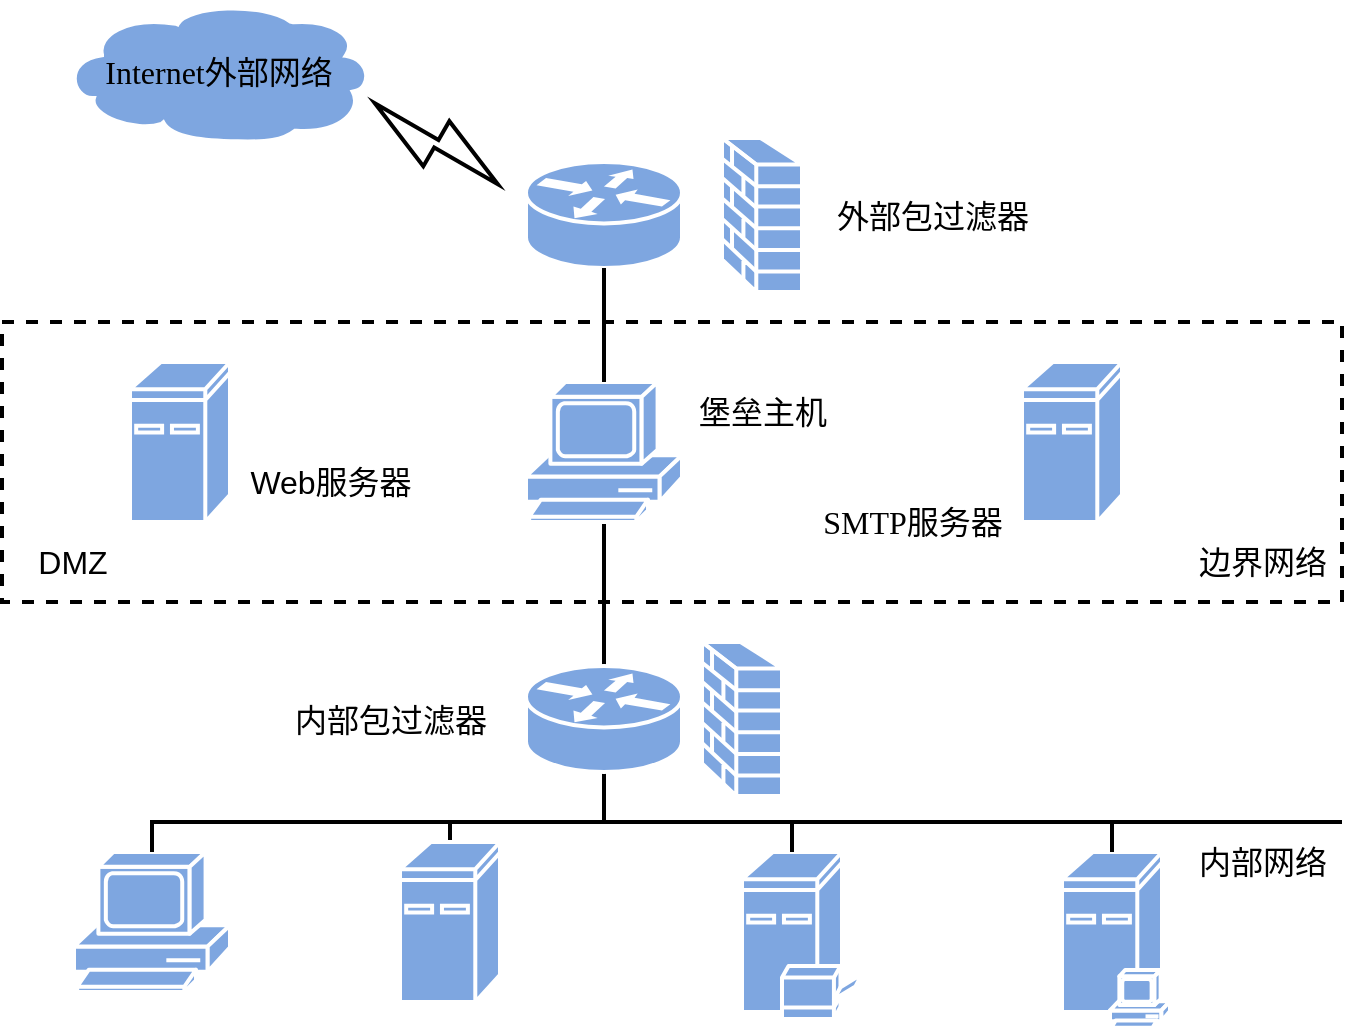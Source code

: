 <mxfile version="18.0.2" type="github">
  <diagram id="nHBJcKgBxQZSZA_yJ_oJ" name="第 1 页">
    <mxGraphModel dx="786" dy="789" grid="1" gridSize="10" guides="1" tooltips="1" connect="1" arrows="1" fold="1" page="1" pageScale="1" pageWidth="827" pageHeight="1169" math="0" shadow="0">
      <root>
        <mxCell id="0" />
        <mxCell id="1" parent="0" />
        <mxCell id="ek3MGB_Vx_ngcHtbuuWx-22" value="" style="rounded=0;whiteSpace=wrap;html=1;dashed=1;strokeWidth=2;fillColor=none;perimeterSpacing=0;" parent="1" vertex="1">
          <mxGeometry x="50" y="360" width="670" height="140" as="geometry" />
        </mxCell>
        <mxCell id="ek3MGB_Vx_ngcHtbuuWx-1" value="" style="shape=mxgraph.cisco.routers.router;sketch=0;html=1;pointerEvents=1;dashed=0;fillColor=#7EA6E0;strokeColor=#ffffff;strokeWidth=2;verticalLabelPosition=bottom;verticalAlign=top;align=center;outlineConnect=0;" parent="1" vertex="1">
          <mxGeometry x="312" y="280" width="78" height="53" as="geometry" />
        </mxCell>
        <mxCell id="ek3MGB_Vx_ngcHtbuuWx-3" value="" style="shape=mxgraph.cisco.security.firewall;sketch=0;html=1;pointerEvents=1;dashed=0;fillColor=#7EA6E0;strokeColor=#ffffff;strokeWidth=2;verticalLabelPosition=bottom;verticalAlign=top;align=center;outlineConnect=0;direction=east;flipH=1;" parent="1" vertex="1">
          <mxGeometry x="410" y="268" width="40" height="77" as="geometry" />
        </mxCell>
        <mxCell id="ek3MGB_Vx_ngcHtbuuWx-4" value="" style="shape=mxgraph.cisco.storage.cloud;sketch=0;html=1;pointerEvents=1;dashed=0;fillColor=#7EA6E0;strokeColor=#ffffff;strokeWidth=2;verticalLabelPosition=bottom;verticalAlign=top;align=center;outlineConnect=0;" parent="1" vertex="1">
          <mxGeometry x="80" y="200" width="155.08" height="70" as="geometry" />
        </mxCell>
        <mxCell id="ek3MGB_Vx_ngcHtbuuWx-5" value="" style="shape=mxgraph.cisco.computers_and_peripherals.ibm_mini_as400;sketch=0;html=1;pointerEvents=1;dashed=0;fillColor=#7EA6E0;strokeColor=#ffffff;strokeWidth=2;verticalLabelPosition=bottom;verticalAlign=top;align=center;outlineConnect=0;" parent="1" vertex="1">
          <mxGeometry x="114" y="380" width="50" height="80" as="geometry" />
        </mxCell>
        <mxCell id="ek3MGB_Vx_ngcHtbuuWx-7" value="" style="shape=mxgraph.cisco.computers_and_peripherals.ibm_mini_as400;sketch=0;html=1;pointerEvents=1;dashed=0;fillColor=#7EA6E0;strokeColor=#ffffff;strokeWidth=2;verticalLabelPosition=bottom;verticalAlign=top;align=center;outlineConnect=0;" parent="1" vertex="1">
          <mxGeometry x="560" y="380" width="50" height="80" as="geometry" />
        </mxCell>
        <mxCell id="ek3MGB_Vx_ngcHtbuuWx-10" value="" style="shape=mxgraph.cisco.computers_and_peripherals.ibm_mini_as400;sketch=0;html=1;pointerEvents=1;dashed=0;fillColor=#7EA6E0;strokeColor=#ffffff;strokeWidth=2;verticalLabelPosition=bottom;verticalAlign=top;align=center;outlineConnect=0;" parent="1" vertex="1">
          <mxGeometry x="420" y="625" width="50" height="80" as="geometry" />
        </mxCell>
        <mxCell id="ek3MGB_Vx_ngcHtbuuWx-26" value="" style="edgeStyle=orthogonalEdgeStyle;rounded=0;orthogonalLoop=1;jettySize=auto;html=1;strokeWidth=2;endArrow=none;endFill=0;" parent="1" source="ek3MGB_Vx_ngcHtbuuWx-12" target="ek3MGB_Vx_ngcHtbuuWx-17" edge="1">
          <mxGeometry relative="1" as="geometry" />
        </mxCell>
        <mxCell id="ek3MGB_Vx_ngcHtbuuWx-12" value="" style="shape=mxgraph.cisco.computers_and_peripherals.pc;sketch=0;html=1;pointerEvents=1;dashed=0;fillColor=#7EA6E0;strokeColor=#ffffff;strokeWidth=2;verticalLabelPosition=bottom;verticalAlign=top;align=center;outlineConnect=0;" parent="1" vertex="1">
          <mxGeometry x="312" y="390" width="78" height="70" as="geometry" />
        </mxCell>
        <mxCell id="ek3MGB_Vx_ngcHtbuuWx-13" value="" style="shape=mxgraph.cisco.computers_and_peripherals.pc;sketch=0;html=1;pointerEvents=1;dashed=0;fillColor=#7EA6E0;strokeColor=#ffffff;strokeWidth=2;verticalLabelPosition=bottom;verticalAlign=top;align=center;outlineConnect=0;" parent="1" vertex="1">
          <mxGeometry x="86" y="625" width="78" height="70" as="geometry" />
        </mxCell>
        <mxCell id="ek3MGB_Vx_ngcHtbuuWx-15" value="" style="shape=mxgraph.cisco.computers_and_peripherals.ibm_mini_as400;sketch=0;html=1;pointerEvents=1;dashed=0;fillColor=#7EA6E0;strokeColor=#ffffff;strokeWidth=2;verticalLabelPosition=bottom;verticalAlign=top;align=center;outlineConnect=0;" parent="1" vertex="1">
          <mxGeometry x="580" y="625" width="50" height="80" as="geometry" />
        </mxCell>
        <mxCell id="ek3MGB_Vx_ngcHtbuuWx-14" value="" style="shape=mxgraph.cisco.computers_and_peripherals.pc;sketch=0;html=1;pointerEvents=1;dashed=0;fillColor=#7EA6E0;strokeColor=#ffffff;strokeWidth=2;verticalLabelPosition=bottom;verticalAlign=top;align=center;outlineConnect=0;" parent="1" vertex="1">
          <mxGeometry x="604" y="684" width="30" height="30" as="geometry" />
        </mxCell>
        <mxCell id="ek3MGB_Vx_ngcHtbuuWx-27" style="edgeStyle=orthogonalEdgeStyle;rounded=0;orthogonalLoop=1;jettySize=auto;html=1;endArrow=none;endFill=0;strokeWidth=2;" parent="1" source="ek3MGB_Vx_ngcHtbuuWx-17" target="ek3MGB_Vx_ngcHtbuuWx-20" edge="1">
          <mxGeometry relative="1" as="geometry">
            <Array as="points">
              <mxPoint x="351" y="610" />
              <mxPoint x="274" y="610" />
            </Array>
          </mxGeometry>
        </mxCell>
        <mxCell id="ek3MGB_Vx_ngcHtbuuWx-28" style="edgeStyle=orthogonalEdgeStyle;rounded=0;orthogonalLoop=1;jettySize=auto;html=1;endArrow=none;endFill=0;strokeWidth=2;" parent="1" source="ek3MGB_Vx_ngcHtbuuWx-17" target="ek3MGB_Vx_ngcHtbuuWx-10" edge="1">
          <mxGeometry relative="1" as="geometry">
            <Array as="points">
              <mxPoint x="351" y="610" />
              <mxPoint x="445" y="610" />
            </Array>
          </mxGeometry>
        </mxCell>
        <mxCell id="ek3MGB_Vx_ngcHtbuuWx-29" style="edgeStyle=orthogonalEdgeStyle;rounded=0;orthogonalLoop=1;jettySize=auto;html=1;endArrow=none;endFill=0;strokeWidth=2;entryX=0.5;entryY=0;entryDx=0;entryDy=0;entryPerimeter=0;" parent="1" source="ek3MGB_Vx_ngcHtbuuWx-17" target="ek3MGB_Vx_ngcHtbuuWx-15" edge="1">
          <mxGeometry relative="1" as="geometry">
            <Array as="points">
              <mxPoint x="351" y="610" />
              <mxPoint x="605" y="610" />
            </Array>
          </mxGeometry>
        </mxCell>
        <mxCell id="ek3MGB_Vx_ngcHtbuuWx-30" style="edgeStyle=orthogonalEdgeStyle;rounded=0;orthogonalLoop=1;jettySize=auto;html=1;entryX=0.5;entryY=0;entryDx=0;entryDy=0;entryPerimeter=0;endArrow=none;endFill=0;strokeWidth=2;" parent="1" source="ek3MGB_Vx_ngcHtbuuWx-17" target="ek3MGB_Vx_ngcHtbuuWx-13" edge="1">
          <mxGeometry relative="1" as="geometry">
            <Array as="points">
              <mxPoint x="351" y="610" />
              <mxPoint x="125" y="610" />
            </Array>
          </mxGeometry>
        </mxCell>
        <mxCell id="ek3MGB_Vx_ngcHtbuuWx-41" style="edgeStyle=orthogonalEdgeStyle;rounded=0;orthogonalLoop=1;jettySize=auto;html=1;fontFamily=Georgia;fontSize=16;endArrow=none;endFill=0;strokeWidth=2;" parent="1" source="ek3MGB_Vx_ngcHtbuuWx-17" edge="1">
          <mxGeometry relative="1" as="geometry">
            <mxPoint x="710" y="610" as="targetPoint" />
            <Array as="points">
              <mxPoint x="351" y="610" />
              <mxPoint x="720" y="610" />
            </Array>
          </mxGeometry>
        </mxCell>
        <mxCell id="ek3MGB_Vx_ngcHtbuuWx-17" value="" style="shape=mxgraph.cisco.routers.router;sketch=0;html=1;pointerEvents=1;dashed=0;fillColor=#7EA6E0;strokeColor=#ffffff;strokeWidth=2;verticalLabelPosition=bottom;verticalAlign=top;align=center;outlineConnect=0;" parent="1" vertex="1">
          <mxGeometry x="312" y="532" width="78" height="53" as="geometry" />
        </mxCell>
        <mxCell id="ek3MGB_Vx_ngcHtbuuWx-18" value="" style="shape=mxgraph.cisco.security.firewall;sketch=0;html=1;pointerEvents=1;dashed=0;fillColor=#7EA6E0;strokeColor=#ffffff;strokeWidth=2;verticalLabelPosition=bottom;verticalAlign=top;align=center;outlineConnect=0;direction=east;flipH=1;" parent="1" vertex="1">
          <mxGeometry x="400" y="520" width="40" height="77" as="geometry" />
        </mxCell>
        <mxCell id="ek3MGB_Vx_ngcHtbuuWx-19" value="" style="shape=mxgraph.cisco.computers_and_peripherals.printer;sketch=0;html=1;pointerEvents=1;dashed=0;fillColor=#7EA6E0;strokeColor=#ffffff;strokeWidth=2;verticalLabelPosition=bottom;verticalAlign=top;align=center;outlineConnect=0;" parent="1" vertex="1">
          <mxGeometry x="440" y="682" width="40" height="26.5" as="geometry" />
        </mxCell>
        <mxCell id="ek3MGB_Vx_ngcHtbuuWx-20" value="" style="shape=mxgraph.cisco.computers_and_peripherals.ibm_mini_as400;sketch=0;html=1;pointerEvents=1;dashed=0;fillColor=#7EA6E0;strokeColor=#ffffff;strokeWidth=2;verticalLabelPosition=bottom;verticalAlign=top;align=center;outlineConnect=0;" parent="1" vertex="1">
          <mxGeometry x="249" y="620" width="50" height="80" as="geometry" />
        </mxCell>
        <mxCell id="ek3MGB_Vx_ngcHtbuuWx-24" value="" style="endArrow=none;html=1;rounded=0;entryX=0.5;entryY=1;entryDx=0;entryDy=0;entryPerimeter=0;strokeWidth=2;" parent="1" source="ek3MGB_Vx_ngcHtbuuWx-12" target="ek3MGB_Vx_ngcHtbuuWx-1" edge="1">
          <mxGeometry width="50" height="50" relative="1" as="geometry">
            <mxPoint x="380" y="570" as="sourcePoint" />
            <mxPoint x="430" y="520" as="targetPoint" />
          </mxGeometry>
        </mxCell>
        <mxCell id="ek3MGB_Vx_ngcHtbuuWx-33" value="DMZ" style="text;html=1;align=center;verticalAlign=middle;resizable=0;points=[];autosize=1;strokeColor=none;fillColor=none;fontSize=16;" parent="1" vertex="1">
          <mxGeometry x="60" y="470" width="50" height="20" as="geometry" />
        </mxCell>
        <mxCell id="ek3MGB_Vx_ngcHtbuuWx-34" value="Web服务器" style="text;html=1;align=center;verticalAlign=middle;resizable=0;points=[];autosize=1;strokeColor=none;fillColor=none;fontSize=16;" parent="1" vertex="1">
          <mxGeometry x="164" y="430" width="100" height="20" as="geometry" />
        </mxCell>
        <mxCell id="ek3MGB_Vx_ngcHtbuuWx-35" value="&lt;font face=&quot;Georgia&quot;&gt;堡垒主机&lt;/font&gt;" style="text;html=1;align=center;verticalAlign=middle;resizable=0;points=[];autosize=1;strokeColor=none;fillColor=none;fontSize=16;" parent="1" vertex="1">
          <mxGeometry x="390" y="390" width="80" height="30" as="geometry" />
        </mxCell>
        <mxCell id="ek3MGB_Vx_ngcHtbuuWx-36" value="边界网络" style="text;html=1;align=center;verticalAlign=middle;resizable=0;points=[];autosize=1;strokeColor=none;fillColor=none;fontSize=16;fontFamily=Georgia;" parent="1" vertex="1">
          <mxGeometry x="640" y="470" width="80" height="20" as="geometry" />
        </mxCell>
        <mxCell id="ek3MGB_Vx_ngcHtbuuWx-37" value="SMTP服务器" style="text;html=1;align=center;verticalAlign=middle;resizable=0;points=[];autosize=1;strokeColor=none;fillColor=none;fontSize=16;fontFamily=Georgia;" parent="1" vertex="1">
          <mxGeometry x="450" y="450" width="110" height="20" as="geometry" />
        </mxCell>
        <mxCell id="ek3MGB_Vx_ngcHtbuuWx-38" value="外部包过滤器" style="text;html=1;align=center;verticalAlign=middle;resizable=0;points=[];autosize=1;strokeColor=none;fillColor=none;fontSize=16;fontFamily=Georgia;" parent="1" vertex="1">
          <mxGeometry x="460" y="296.5" width="110" height="20" as="geometry" />
        </mxCell>
        <mxCell id="ek3MGB_Vx_ngcHtbuuWx-39" value="Internet外部网络" style="text;html=1;align=center;verticalAlign=middle;resizable=0;points=[];autosize=1;strokeColor=none;fillColor=none;fontSize=16;fontFamily=Georgia;" parent="1" vertex="1">
          <mxGeometry x="87.54" y="225" width="140" height="20" as="geometry" />
        </mxCell>
        <mxCell id="ek3MGB_Vx_ngcHtbuuWx-40" value="内部包过滤器" style="text;html=1;align=center;verticalAlign=middle;resizable=0;points=[];autosize=1;strokeColor=none;fillColor=none;fontSize=16;fontFamily=Georgia;" parent="1" vertex="1">
          <mxGeometry x="189" y="548.5" width="110" height="20" as="geometry" />
        </mxCell>
        <mxCell id="ek3MGB_Vx_ngcHtbuuWx-42" value="内部网络" style="text;html=1;align=center;verticalAlign=middle;resizable=0;points=[];autosize=1;strokeColor=none;fillColor=none;fontSize=16;fontFamily=Georgia;" parent="1" vertex="1">
          <mxGeometry x="640" y="620" width="80" height="20" as="geometry" />
        </mxCell>
        <mxCell id="Hk_b8k6l5leF3CeIbAFU-4" value="" style="html=1;verticalLabelPosition=bottom;align=center;labelBackgroundColor=#ffffff;verticalAlign=top;strokeWidth=2;strokeColor=#000000;shadow=0;dashed=0;shape=mxgraph.ios7.icons.flash;rotation=-60;fillColor=none;" vertex="1" parent="1">
          <mxGeometry x="254.17" y="234.09" width="26" height="73.5" as="geometry" />
        </mxCell>
      </root>
    </mxGraphModel>
  </diagram>
</mxfile>
